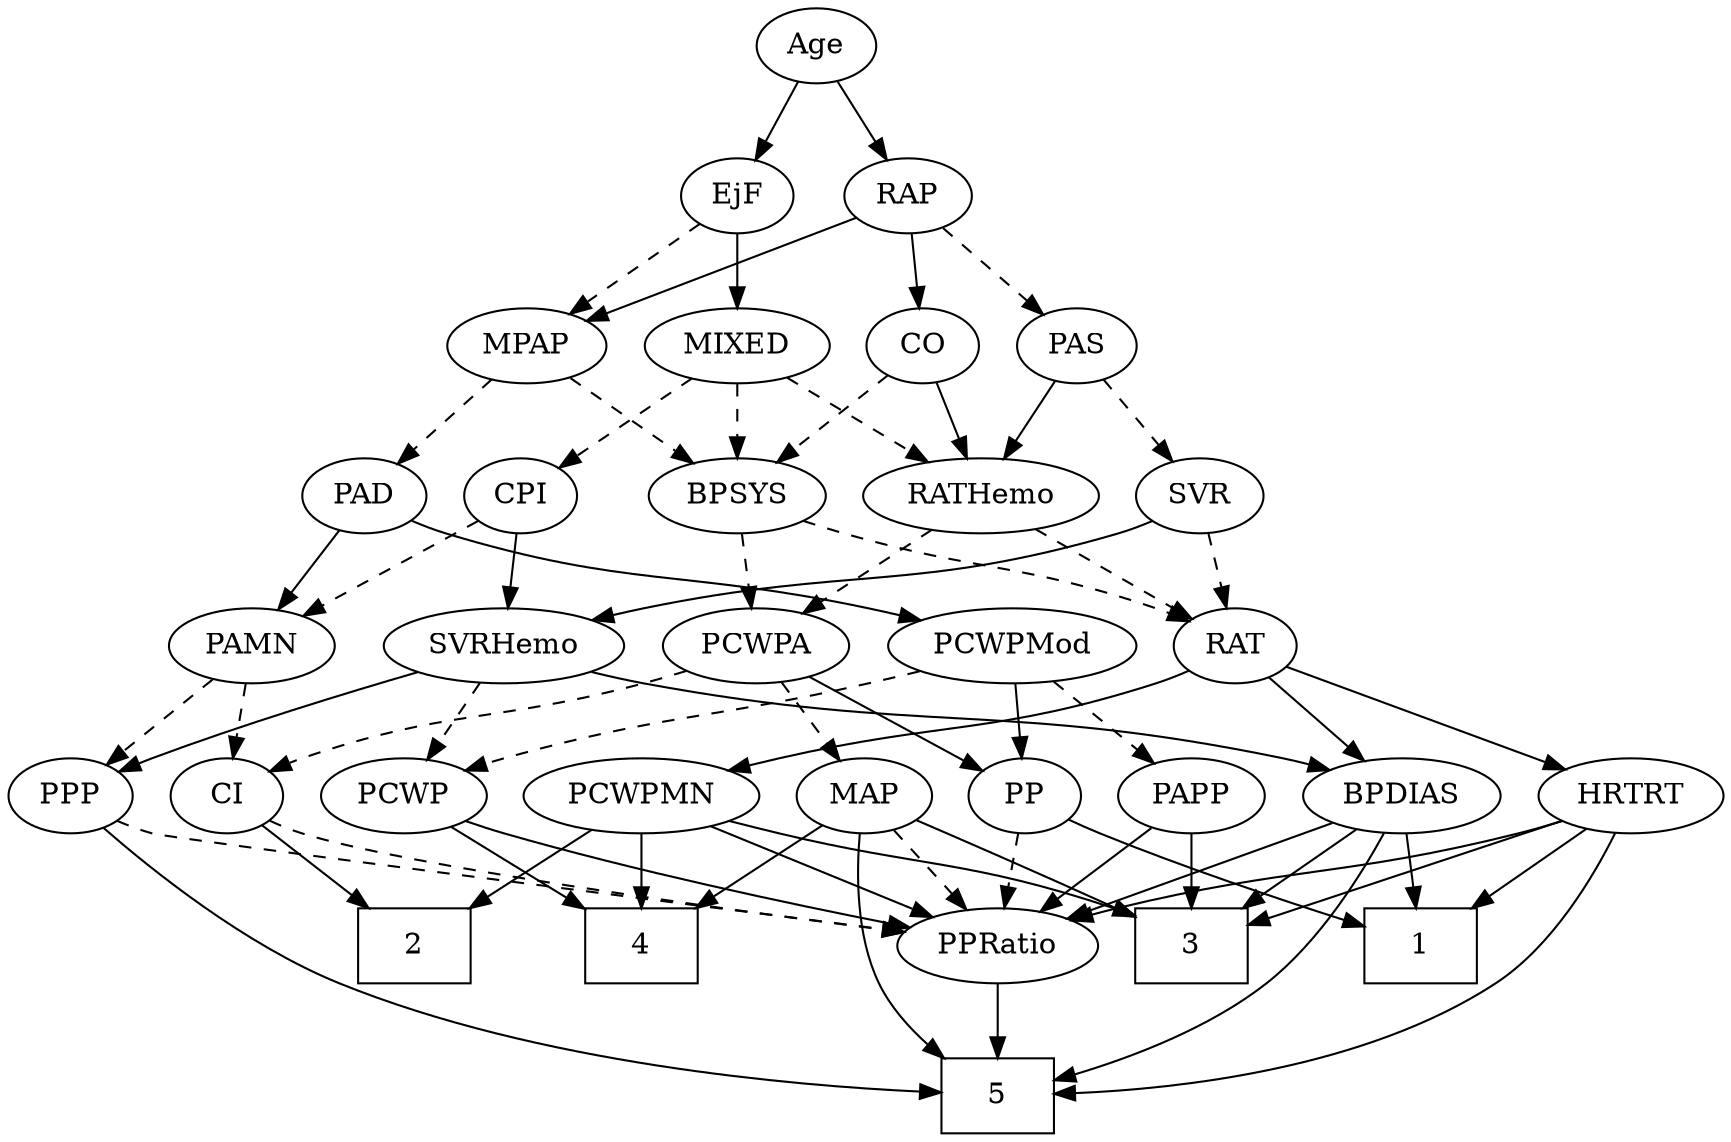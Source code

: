 strict digraph {
	graph [bb="0,0,765.65,540"];
	node [label="\N"];
	1	[height=0.5,
		pos="644,90",
		shape=box,
		width=0.75];
	2	[height=0.5,
		pos="178,90",
		shape=box,
		width=0.75];
	3	[height=0.5,
		pos="534,90",
		shape=box,
		width=0.75];
	4	[height=0.5,
		pos="282,90",
		shape=box,
		width=0.75];
	5	[height=0.5,
		pos="449,18",
		shape=box,
		width=0.75];
	Age	[height=0.5,
		pos="366,522",
		width=0.75];
	EjF	[height=0.5,
		pos="330,450",
		width=0.75];
	Age -> EjF	[pos="e,338.3,467.15 357.65,504.76 353.29,496.28 347.85,485.71 342.96,476.2",
		style=solid];
	RAP	[height=0.5,
		pos="409,450",
		width=0.77632];
	Age -> RAP	[pos="e,398.98,467.31 375.76,505.12 381.07,496.47 387.76,485.58 393.75,475.83",
		style=solid];
	MIXED	[height=0.5,
		pos="330,378",
		width=1.1193];
	EjF -> MIXED	[pos="e,330,396.1 330,431.7 330,423.98 330,414.71 330,406.11",
		style=solid];
	MPAP	[height=0.5,
		pos="237,378",
		width=0.97491];
	EjF -> MPAP	[pos="e,256.01,393.31 312.51,435.83 298.92,425.61 279.84,411.24 264.25,399.51",
		style=dashed];
	RAP -> MPAP	[pos="e,263.78,389.9 385.8,439.56 356.93,427.81 307.28,407.6 273.34,393.79",
		style=solid];
	CO	[height=0.5,
		pos="415,378",
		width=0.75];
	RAP -> CO	[pos="e,413.53,396.1 410.48,431.7 411.14,423.98 411.94,414.71 412.68,406.11",
		style=solid];
	PAS	[height=0.5,
		pos="487,378",
		width=0.75];
	RAP -> PAS	[pos="e,471.51,392.91 424.78,434.83 436.06,424.71 451.42,410.93 464.05,399.59",
		style=dashed];
	BPSYS	[height=0.5,
		pos="330,306",
		width=1.0471];
	MIXED -> BPSYS	[pos="e,330,324.1 330,359.7 330,351.98 330,342.71 330,334.11",
		style=dashed];
	RATHemo	[height=0.5,
		pos="435,306",
		width=1.3721];
	MIXED -> RATHemo	[pos="e,412.44,322.04 351.5,362.67 366.63,352.58 387.1,338.94 403.98,327.68",
		style=dashed];
	CPI	[height=0.5,
		pos="234,306",
		width=0.75];
	MIXED -> CPI	[pos="e,251.75,319.94 309.64,362.15 295.15,351.59 275.57,337.31 259.95,325.92",
		style=dashed];
	MPAP -> BPSYS	[pos="e,310.76,321.49 256.27,362.5 269.61,352.45 287.57,338.93 302.43,327.75",
		style=dashed];
	PAD	[height=0.5,
		pos="160,306",
		width=0.79437];
	MPAP -> PAD	[pos="e,175.63,321.21 220.29,361.81 209.41,351.92 195.06,338.87 183.09,327.99",
		style=dashed];
	RAT	[height=0.5,
		pos="546,234",
		width=0.75827];
	BPSYS -> RAT	[pos="e,524.95,245.7 358.7,294.19 364.72,292.05 371.04,289.88 377,288 435.4,269.57 452.53,273.16 510,252 511.85,251.32 513.73,250.58 515.62,\
249.8",
		style=dashed];
	PCWPA	[height=0.5,
		pos="337,234",
		width=1.1555];
	BPSYS -> PCWPA	[pos="e,335.29,252.1 331.73,287.7 332.5,279.98 333.43,270.71 334.29,262.11",
		style=dashed];
	PAMN	[height=0.5,
		pos="115,234",
		width=1.011];
	PAD -> PAMN	[pos="e,125.48,251.31 149.79,289.12 144.23,280.47 137.23,269.58 130.96,259.83",
		style=solid];
	PCWPMod	[height=0.5,
		pos="449,234",
		width=1.4443];
	PAD -> PCWPMod	[pos="e,410.73,246.2 181.77,294.22 186.99,291.92 192.62,289.69 198,288 280.01,262.28 304.31,271.55 388,252 392.16,251.03 396.45,249.96 \
400.75,248.85",
		style=solid];
	CO -> BPSYS	[pos="e,348.1,321.91 398.61,363.5 386.51,353.54 369.81,339.78 355.91,328.34",
		style=dashed];
	CO -> RATHemo	[pos="e,430.06,324.28 419.84,360.05 422.07,352.26 424.77,342.82 427.26,334.08",
		style=solid];
	PAS -> RATHemo	[pos="e,447.23,323.47 475.46,361.46 468.98,352.74 460.74,341.65 453.39,331.76",
		style=solid];
	SVR	[height=0.5,
		pos="530,306",
		width=0.77632];
	PAS -> SVR	[pos="e,519.98,323.31 496.76,361.12 502.07,352.47 508.76,341.58 514.75,331.83",
		style=dashed];
	PPP	[height=0.5,
		pos="27,162",
		width=0.75];
	PAMN -> PPP	[pos="e,43.85,176.4 96.337,218.15 83.348,207.82 65.888,193.93 51.739,182.68",
		style=dashed];
	CI	[height=0.5,
		pos="99,162",
		width=0.75];
	PAMN -> CI	[pos="e,102.95,180.28 111.13,216.05 109.35,208.26 107.19,198.82 105.19,190.08",
		style=dashed];
	RATHemo -> RAT	[pos="e,526.92,247.03 458.54,290.15 476.04,279.12 499.97,264.03 518.38,252.42",
		style=dashed];
	RATHemo -> PCWPA	[pos="e,357.68,249.77 413.25,289.46 399.39,279.57 381.27,266.62 366.17,255.83",
		style=dashed];
	CPI -> PAMN	[pos="e,137.52,248.25 214.35,293.44 195.87,282.57 167.89,266.11 146.32,253.43",
		style=dashed];
	SVRHemo	[height=0.5,
		pos="227,234",
		width=1.3902];
	CPI -> SVRHemo	[pos="e,228.71,252.1 232.27,287.7 231.5,279.98 230.57,270.71 229.71,262.11",
		style=solid];
	PCWPMN	[height=0.5,
		pos="282,162",
		width=1.3902];
	RAT -> PCWPMN	[pos="e,319.35,174.19 525.02,222.1 520.17,219.86 514.98,217.68 510,216 437.24,191.44 415.5,198.64 341,180 337.15,179.04 333.18,178 329.2,\
176.92",
		style=solid];
	BPDIAS	[height=0.5,
		pos="626,162",
		width=1.1735];
	RAT -> BPDIAS	[pos="e,608.28,178.51 561.81,219.17 572.89,209.47 587.95,196.29 600.7,185.14",
		style=solid];
	HRTRT	[height=0.5,
		pos="726,162",
		width=1.1013];
	RAT -> HRTRT	[pos="e,696.97,174.29 569.16,223.99 599.02,212.38 651.36,192.03 687.3,178.05",
		style=solid];
	SVR -> RAT	[pos="e,542.05,252.28 533.87,288.05 535.65,280.26 537.81,270.82 539.81,262.08",
		style=dashed];
	SVR -> SVRHemo	[pos="e,263.98,246.32 508.85,294.15 503.76,291.85 498.27,289.64 493,288 403.83,260.28 377,272.96 286,252 281.97,251.07 277.8,250.03 273.64,\
248.94",
		style=solid];
	PP	[height=0.5,
		pos="457,162",
		width=0.75];
	PCWPMod -> PP	[pos="e,455.05,180.1 450.98,215.7 451.86,207.98 452.92,198.71 453.9,190.11",
		style=solid];
	PCWP	[height=0.5,
		pos="179,162",
		width=0.97491];
	PCWPMod -> PCWP	[pos="e,205.76,174.09 410.36,221.88 402.96,219.84 395.26,217.8 388,216 315.15,197.92 294.89,201.59 223,180 220.44,179.23 217.82,178.38 \
215.19,177.49",
		style=dashed];
	PAPP	[height=0.5,
		pos="534,162",
		width=0.88464];
	PCWPMod -> PAPP	[pos="e,516.81,177.16 468.29,217.12 480.26,207.26 495.78,194.47 508.73,183.81",
		style=dashed];
	MAP	[height=0.5,
		pos="381,162",
		width=0.84854];
	PCWPA -> MAP	[pos="e,370.65,179.47 347.43,216.41 352.74,207.95 359.32,197.49 365.24,188.08",
		style=dashed];
	PCWPA -> PP	[pos="e,437.31,174.49 360.71,219.17 380.22,207.79 407.94,191.62 428.64,179.55",
		style=solid];
	PCWPA -> CI	[pos="e,119.63,173.64 305.58,222.05 299.13,219.94 292.37,217.82 286,216 219.65,197.07 200.1,202.85 135,180 133.09,179.33 131.15,178.59 \
129.21,177.81",
		style=dashed];
	PCWPMN -> 2	[pos="e,203.45,108.13 259.43,145.81 245.52,136.45 227.42,124.26 211.81,113.76",
		style=solid];
	PCWPMN -> 3	[pos="e,506.74,104.62 319.37,149.9 326.53,147.86 333.98,145.81 341,144 407.33,126.85 428.54,131 497.19,107.9",
		style=solid];
	PCWPMN -> 4	[pos="e,282,108.1 282,143.7 282,135.98 282,126.71 282,118.11",
		style=solid];
	PPRatio	[height=0.5,
		pos="449,90",
		width=1.1013];
	PCWPMN -> PPRatio	[pos="e,420.79,102.83 313.41,147.83 341.17,136.2 381.72,119.2 411.23,106.83",
		style=solid];
	SVRHemo -> BPDIAS	[pos="e,594.99,174.42 263.29,221.58 270.75,219.5 278.59,217.52 286,216 412.8,190 448.76,208.61 575,180 578.38,179.23 581.85,178.33 585.32,\
177.35",
		style=solid];
	SVRHemo -> PPP	[pos="e,48.121,173.53 189.06,222.25 155.51,212.39 105.43,196.79 63,180 61.168,179.28 59.298,178.5 57.421,177.7",
		style=solid];
	SVRHemo -> PCWP	[pos="e,190.29,179.47 215.62,216.41 209.77,207.87 202.51,197.28 196,187.79",
		style=dashed];
	BPDIAS -> 1	[pos="e,639.56,108.28 630.36,144.05 632.36,136.26 634.79,126.82 637.04,118.08",
		style=solid];
	BPDIAS -> 3	[pos="e,556.51,108.13 606.04,145.81 593.96,136.62 578.31,124.71 564.68,114.34",
		style=solid];
	BPDIAS -> 5	[pos="e,476.05,25.812 619.09,144.13 610.29,124.47 593.38,92.134 570,72 545.61,50.992 511.59,37.088 485.83,28.813",
		style=solid];
	BPDIAS -> PPRatio	[pos="e,478,102.47 595.97,149.13 566.12,137.32 520.2,119.16 487.64,106.28",
		style=solid];
	MAP -> 3	[pos="e,506.89,103.86 404.8,150.35 426.72,140.51 460.35,125.35 497.81,108.06",
		style=solid];
	MAP -> 4	[pos="e,306.3,108.18 361.91,147.5 348.54,138.05 330.34,125.18 314.69,114.11",
		style=solid];
	MAP -> 5	[pos="e,428.56,36.206 381.98,143.69 383.63,125.06 388.07,95.004 400,72 405.39,61.608 413.37,51.744 421.33,43.406",
		style=solid];
	MAP -> PPRatio	[pos="e,433.8,106.64 395.75,145.81 404.81,136.49 416.57,124.38 426.74,113.91",
		style=dashed];
	PP -> 1	[pos="e,616.95,99.554 478.16,150.56 482.99,148.3 488.14,145.99 493,144 531.33,128.27 576.25,112.88 607.07,102.77",
		style=solid];
	PP -> PPRatio	[pos="e,450.95,108.1 455.02,143.7 454.14,135.98 453.08,126.71 452.1,118.11",
		style=dashed];
	PPP -> 5	[pos="e,421.88,19.341 41.068,146.29 61.34,126.06 100.87,90.11 142,72 233.29,31.8 352.38,22.015 411.83,19.685",
		style=solid];
	PPP -> PPRatio	[pos="e,411.47,95.84 47.515,150 52.471,147.71 57.832,145.54 63,144 79.067,139.23 301.71,110.07 401.36,97.149",
		style=dashed];
	PPRatio -> 5	[pos="e,449,36.104 449,71.697 449,63.983 449,54.712 449,46.112",
		style=solid];
	PCWP -> 4	[pos="e,256.96,108.02 199.35,147.17 213.3,137.69 232.13,124.89 248.3,113.9",
		style=solid];
	PCWP -> PPRatio	[pos="e,412.97,97.846 205.79,149.97 211.42,147.85 217.37,145.74 223,144 284.39,125.04 356.98,109.14 403,99.84",
		style=solid];
	CI -> 2	[pos="e,158.79,108.02 114.61,147.17 125.01,137.95 138.95,125.6 151.11,114.82",
		style=solid];
	CI -> PPRatio	[pos="e,411.39,96.032 119.55,150.11 124.51,147.82 129.86,145.61 135,144 183.8,128.68 326.12,107.81 401.25,97.426",
		style=dashed];
	PAPP -> 3	[pos="e,534,108.1 534,143.7 534,135.98 534,126.71 534,118.11",
		style=solid];
	PAPP -> PPRatio	[pos="e,467.35,106.11 516.8,146.83 504.91,137.04 488.86,123.83 475.37,112.71",
		style=solid];
	HRTRT -> 1	[pos="e,664.06,108.13 708.21,145.81 697.54,136.71 683.75,124.94 671.69,114.64",
		style=solid];
	HRTRT -> 3	[pos="e,561,100.84 696,150.06 662.16,137.73 607.12,117.66 570.73,104.39",
		style=solid];
	HRTRT -> 5	[pos="e,476.3,18.197 721.82,143.75 715.98,123.42 703.37,90.121 680,72 623.05,27.835 535.9,19.294 486.53,18.304",
		style=solid];
	HRTRT -> PPRatio	[pos="e,478.6,101.99 696.4,150.01 690.05,147.85 683.34,145.73 677,144 598.71,122.65 576.29,129.35 498,108 494.83,107.14 491.57,106.17 \
488.3,105.15",
		style=solid];
}
